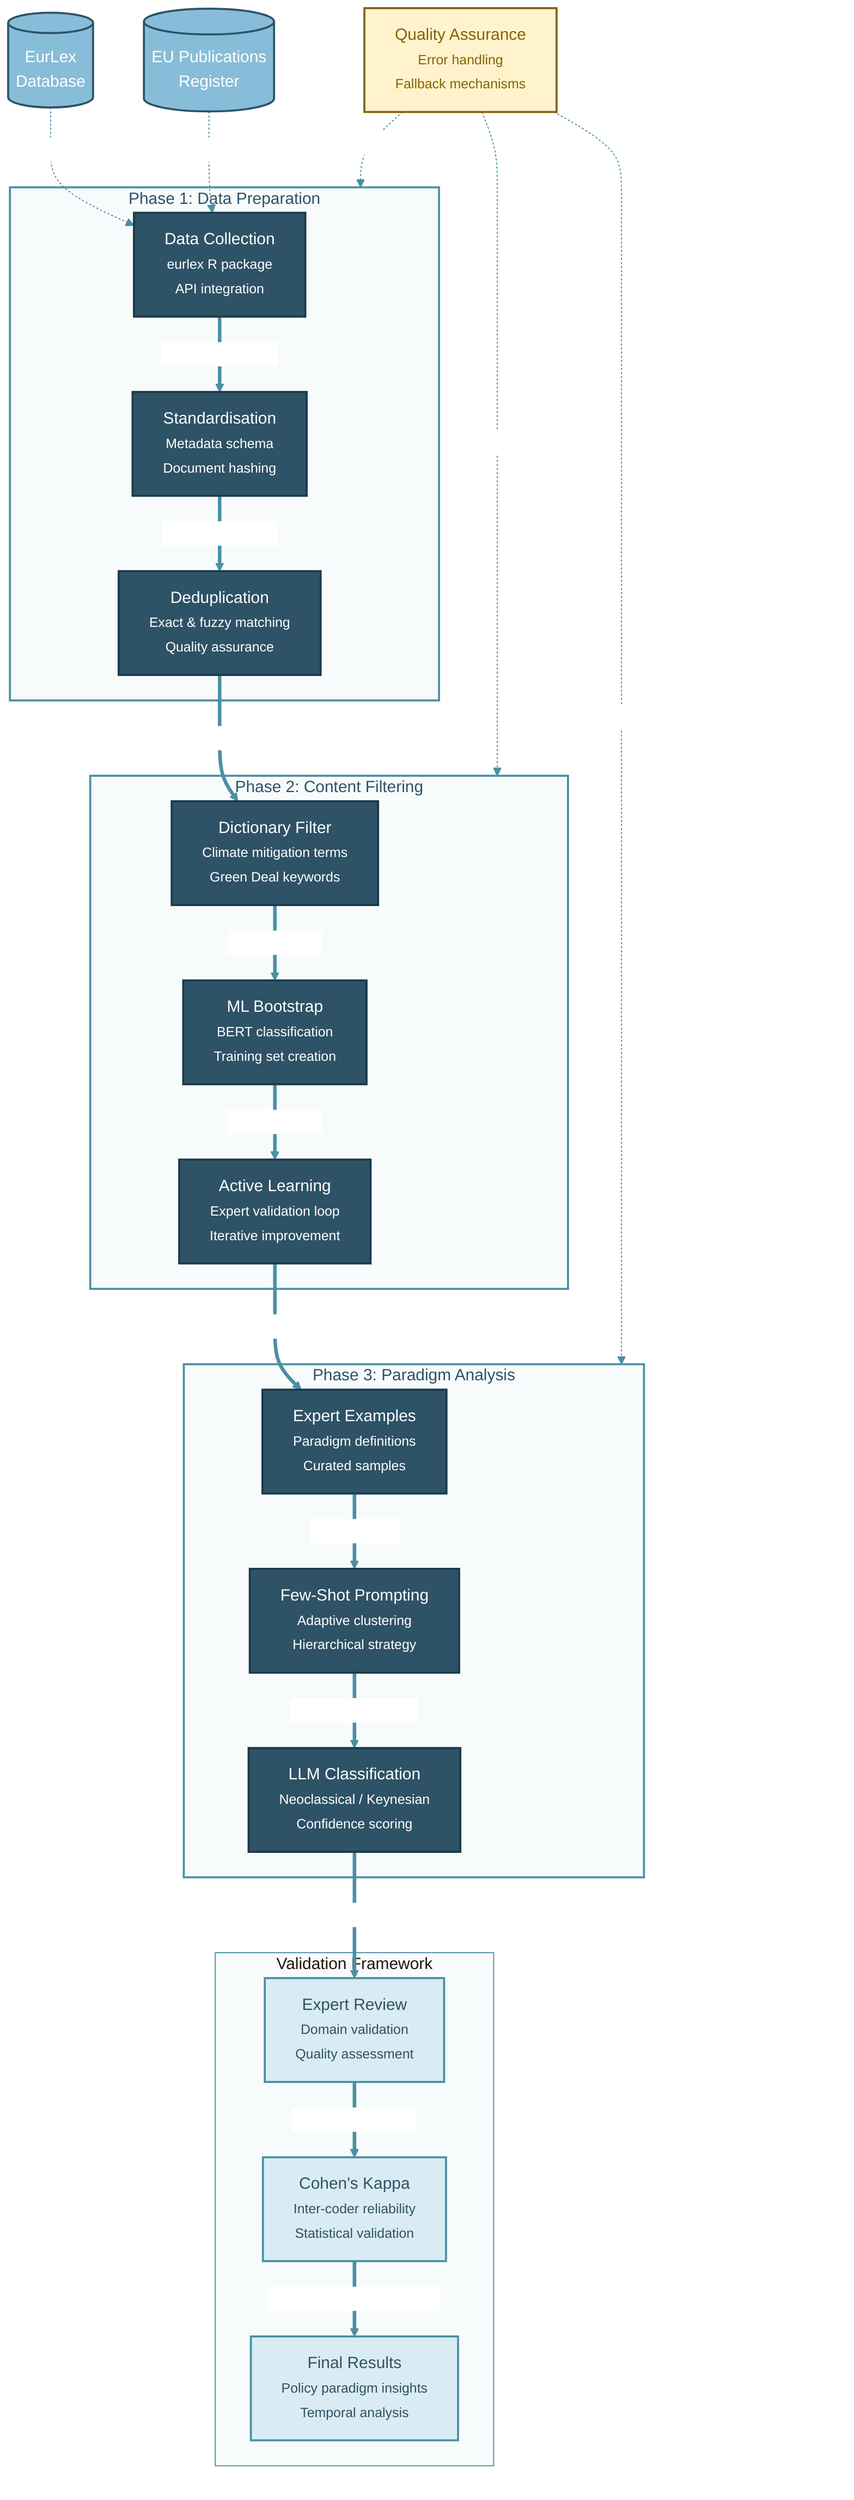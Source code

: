 ---
config:
  theme: base
  themeVariables:
    primaryColor: '#2E5266'
    primaryTextColor: '#ffffff'
    primaryBorderColor: '#1B3A4B'
    lineColor: '#4A90A4'
    secondaryColor: '#87BDD8'
    tertiaryColor: '#DAECF3'
    background: '#ffffff'
    mainBkg: '#2E5266'
    secondBkg: '#87BDD8'
    clusterBkg: '#F8FBFC'
    clusterBorder: '#4A90A4'
    edgeLabelBackground: '#ffffff'
---
flowchart TD
 subgraph Phase1["Phase 1: Data Preparation"]
    direction TB
        Collection["Data Collection<br><small>eurlex R package<br>API integration</small>"]
        Standard["Standardisation<br><small>Metadata schema<br>Document hashing</small>"]
        Dedup["Deduplication<br><small>Exact &amp; fuzzy matching<br>Quality assurance</small>"]
  end
 subgraph Phase2["Phase 2: Content Filtering"]
    direction TB
        DictFilter["Dictionary Filter<br><small>Climate mitigation terms<br>Green Deal keywords</small>"]
        MLBootstrap["ML Bootstrap<br><small>BERT classification<br>Training set creation</small>"]
        ActiveLearn["Active Learning<br><small>Expert validation loop<br>Iterative improvement</small>"]
  end
 subgraph Phase3["Phase 3: Paradigm Analysis"]
    direction TB
        ExpertEx["Expert Examples<br><small>Paradigm definitions<br>Curated samples</small>"]
        FewShot["Few-Shot Prompting<br><small>Adaptive clustering<br>Hierarchical strategy</small>"]
        LLMAnalysis["LLM Classification<br><small>Neoclassical / Keynesian<br>Confidence scoring</small>"]
  end
 subgraph Validation["Validation Framework"]
    direction TB
        ExpertReview["Expert Review<br><small>Domain validation<br>Quality assessment</small>"]
        CohenKappa@{ label: "Cohen's Kappa<br><small>Inter-coder reliability<br>Statistical validation</small>" }
        FinalResults["Final Results<br><small>Policy paradigm insights<br>Temporal analysis</small>"]
  end
    EurLex[("EurLex<br>Database")] -. API calls .-> Collection
    EuPubs[("EU Publications<br>Register")] -. Web scraping .-> Collection
    Collection == Raw documents ==> Standard
    Standard == Clean metadata ==> Dedup
    Dedup == Unique corpus ==> DictFilter
    DictFilter == Filtered docs ==> MLBootstrap
    MLBootstrap == Training data ==> ActiveLearn
    ActiveLearn == Validated corpus ==> ExpertEx
    ExpertEx == Example set ==> FewShot
    FewShot == Prompt templates ==> LLMAnalysis
    LLMAnalysis == Classifications ==> ExpertReview
    ExpertReview == Reviewed results ==> CohenKappa
    CohenKappa == Validated classifications ==> FinalResults
    QA["Quality Assurance<br><small>Error handling<br>Fallback mechanisms</small>"] -. Monitors .-> Phase1
    QA -. Validates .-> Phase2
    QA -. Ensures quality .-> Phase3
    n1["Text Block"]
    n2["Text Block"]
    CohenKappa@{ shape: rect}
    n1@{ shape: text}
    n2@{ shape: text}
     Collection:::process
     Standard:::process
     Dedup:::process
     DictFilter:::process
     MLBootstrap:::process
     ActiveLearn:::process
     ExpertEx:::process
     FewShot:::process
     LLMAnalysis:::process
     ExpertReview:::validation
     CohenKappa:::validation
     FinalResults:::validation
     EurLex:::dataSource
     EuPubs:::dataSource
     QA:::qa
     Phase1:::phaseBox
     Phase2:::phaseBox
     Phase3:::phaseBox
    classDef phaseBox fill:#F8FBFC,stroke:#4A90A4,stroke-width:2px,color:#2E5266
    classDef dataSource fill:#87BDD8,stroke:#2E5266,stroke-width:2px,color:#ffffff
    classDef process fill:#2E5266,stroke:#1B3A4B,stroke-width:2px,color:#ffffff
    classDef validation fill:#DAECF3,stroke:#4A90A4,stroke-width:2px,color:#2E5266
    classDef qa fill:#FFF3CD,stroke:#856404,stroke-width:2px,color:#856404